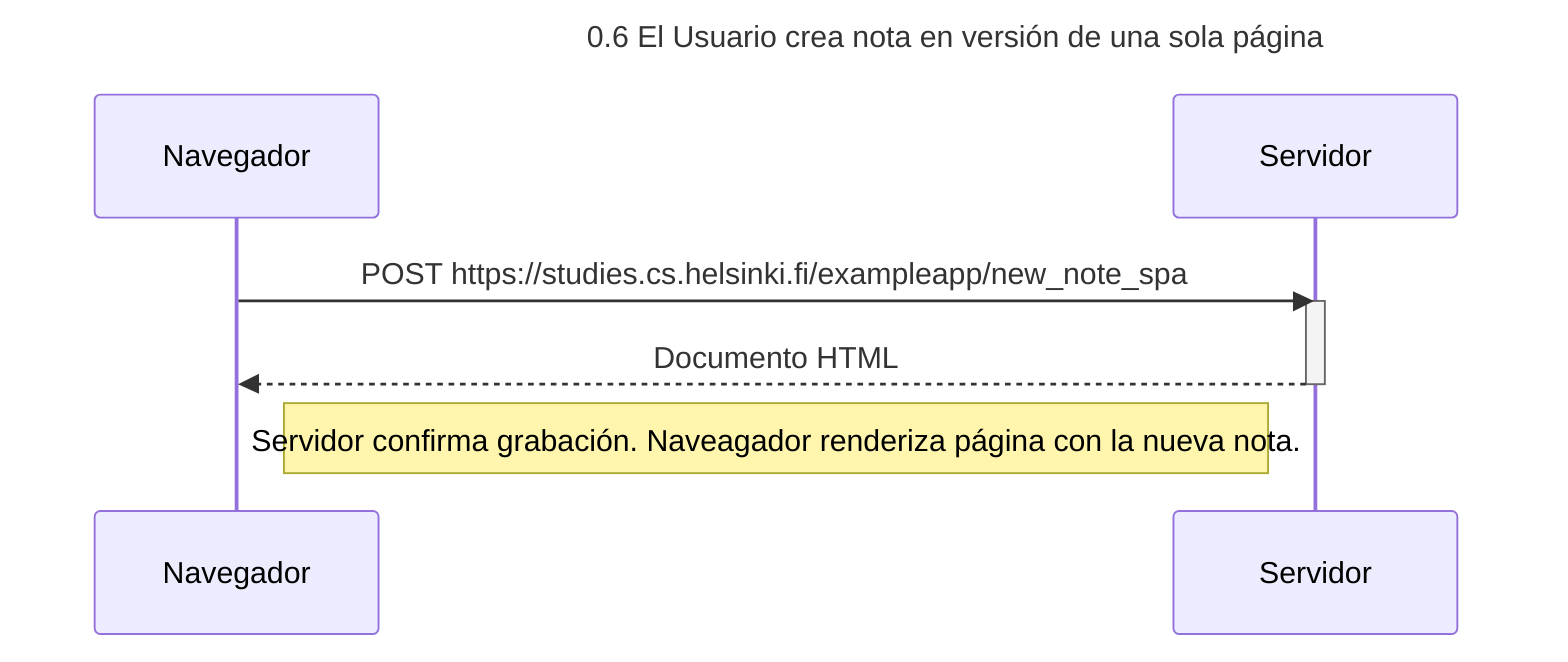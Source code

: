 sequenceDiagram
    title 0.6 El Usuario crea nota en versión de una sola página

    participant Navegador
    participant Servidor

    Navegador->>Servidor: POST https://studies.cs.helsinki.fi/exampleapp/new_note_spa
    activate Servidor
    Servidor-->>Navegador: Documento HTML
    deactivate Servidor

    Note left of Servidor: Servidor confirma grabación. Naveagador renderiza página con la nueva nota.